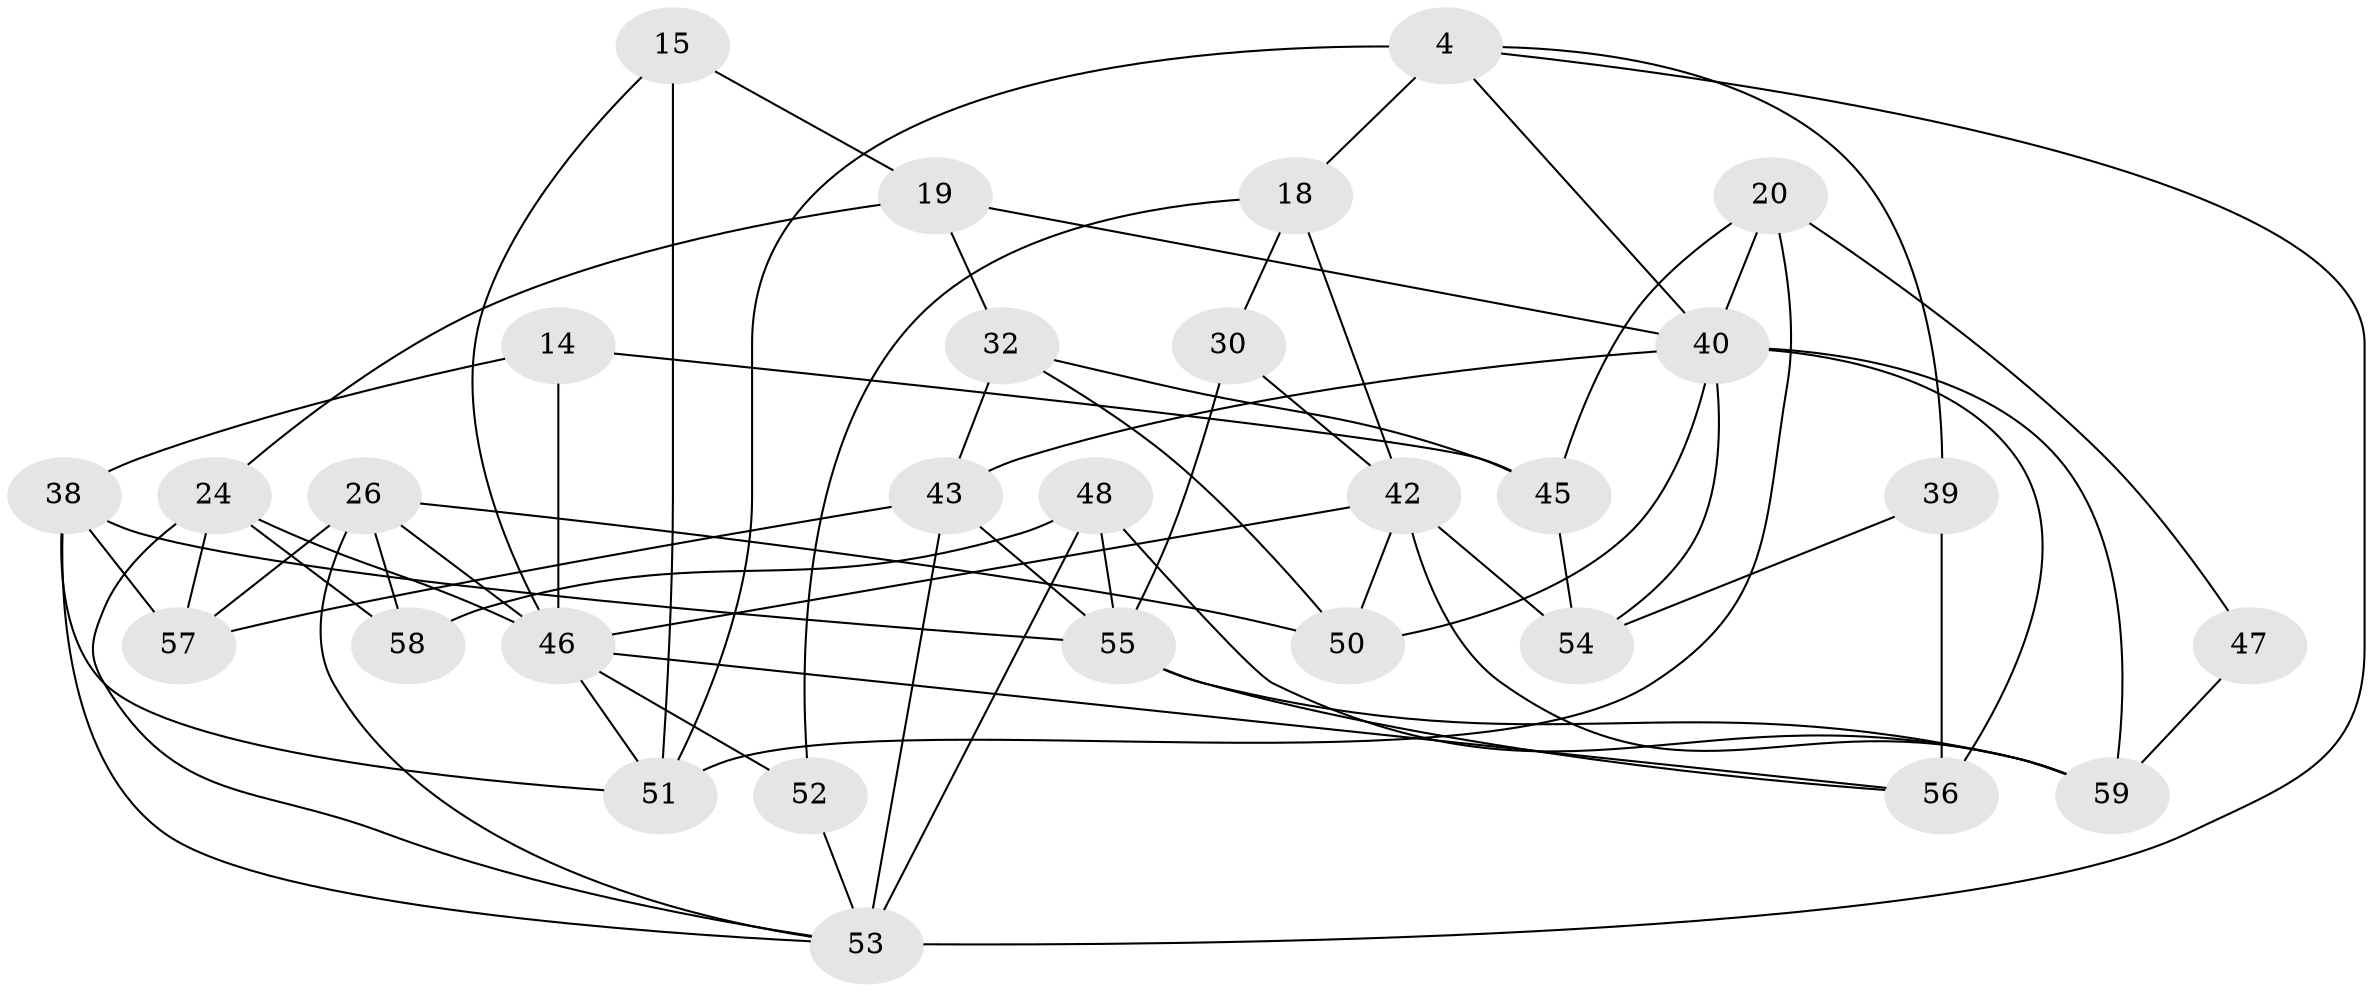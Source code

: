 // original degree distribution, {4: 1.0}
// Generated by graph-tools (version 1.1) at 2025/57/03/09/25 04:57:11]
// undirected, 29 vertices, 65 edges
graph export_dot {
graph [start="1"]
  node [color=gray90,style=filled];
  4 [super="+2"];
  14;
  15;
  18 [super="+3"];
  19;
  20;
  24 [super="+17"];
  26 [super="+10"];
  30;
  32;
  38 [super="+21"];
  39;
  40 [super="+28+34"];
  42 [super="+41"];
  43 [super="+13"];
  45 [super="+8"];
  46 [super="+36+22"];
  47;
  48 [super="+27"];
  50;
  51 [super="+1"];
  52;
  53 [super="+9"];
  54 [super="+49"];
  55 [super="+37"];
  56 [super="+29"];
  57 [super="+44"];
  58;
  59 [super="+6+25"];
  4 -- 39;
  4 -- 18 [weight=2];
  4 -- 51;
  4 -- 40;
  4 -- 53;
  14 -- 45 [weight=2];
  14 -- 46;
  14 -- 38;
  15 -- 51 [weight=2];
  15 -- 19;
  15 -- 46;
  18 -- 52 [weight=2];
  18 -- 30;
  18 -- 42;
  19 -- 32;
  19 -- 24;
  19 -- 40;
  20 -- 47;
  20 -- 45;
  20 -- 51;
  20 -- 40;
  24 -- 46;
  24 -- 57 [weight=2];
  24 -- 58;
  24 -- 53;
  26 -- 53;
  26 -- 58;
  26 -- 57;
  26 -- 50;
  26 -- 46 [weight=2];
  30 -- 55 [weight=2];
  30 -- 42;
  32 -- 43;
  32 -- 50;
  32 -- 45;
  38 -- 51;
  38 -- 57 [weight=2];
  38 -- 53;
  38 -- 55;
  39 -- 56 [weight=2];
  39 -- 54;
  40 -- 56 [weight=2];
  40 -- 54;
  40 -- 59 [weight=2];
  40 -- 50;
  40 -- 43;
  42 -- 59 [weight=3];
  42 -- 50;
  42 -- 54 [weight=4];
  42 -- 46 [weight=2];
  43 -- 53 [weight=2];
  43 -- 55;
  43 -- 57;
  45 -- 54 [weight=2];
  46 -- 52;
  46 -- 51;
  46 -- 56;
  47 -- 59 [weight=3];
  48 -- 59;
  48 -- 58 [weight=2];
  48 -- 55 [weight=2];
  48 -- 53;
  52 -- 53;
  55 -- 56;
  55 -- 59;
}
